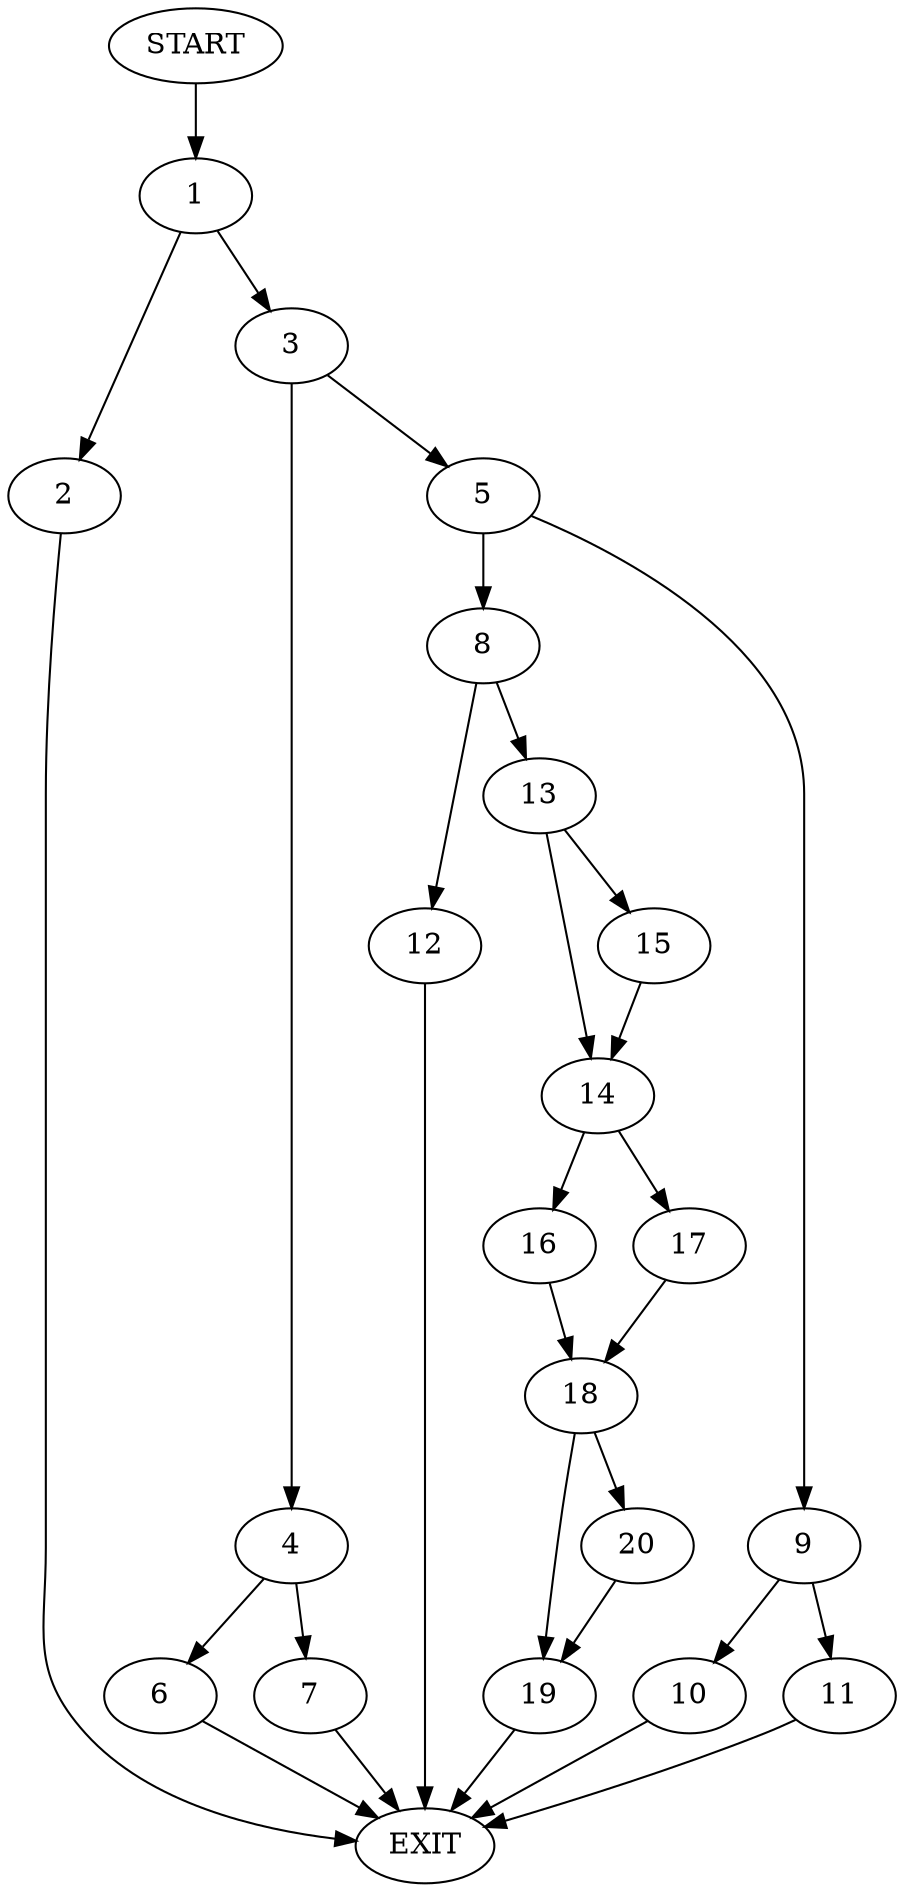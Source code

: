 digraph {
0 [label="START"]
21 [label="EXIT"]
0 -> 1
1 -> 2
1 -> 3
2 -> 21
3 -> 4
3 -> 5
4 -> 6
4 -> 7
5 -> 8
5 -> 9
6 -> 21
7 -> 21
9 -> 10
9 -> 11
8 -> 12
8 -> 13
10 -> 21
11 -> 21
13 -> 14
13 -> 15
12 -> 21
14 -> 16
14 -> 17
15 -> 14
17 -> 18
16 -> 18
18 -> 19
18 -> 20
19 -> 21
20 -> 19
}
